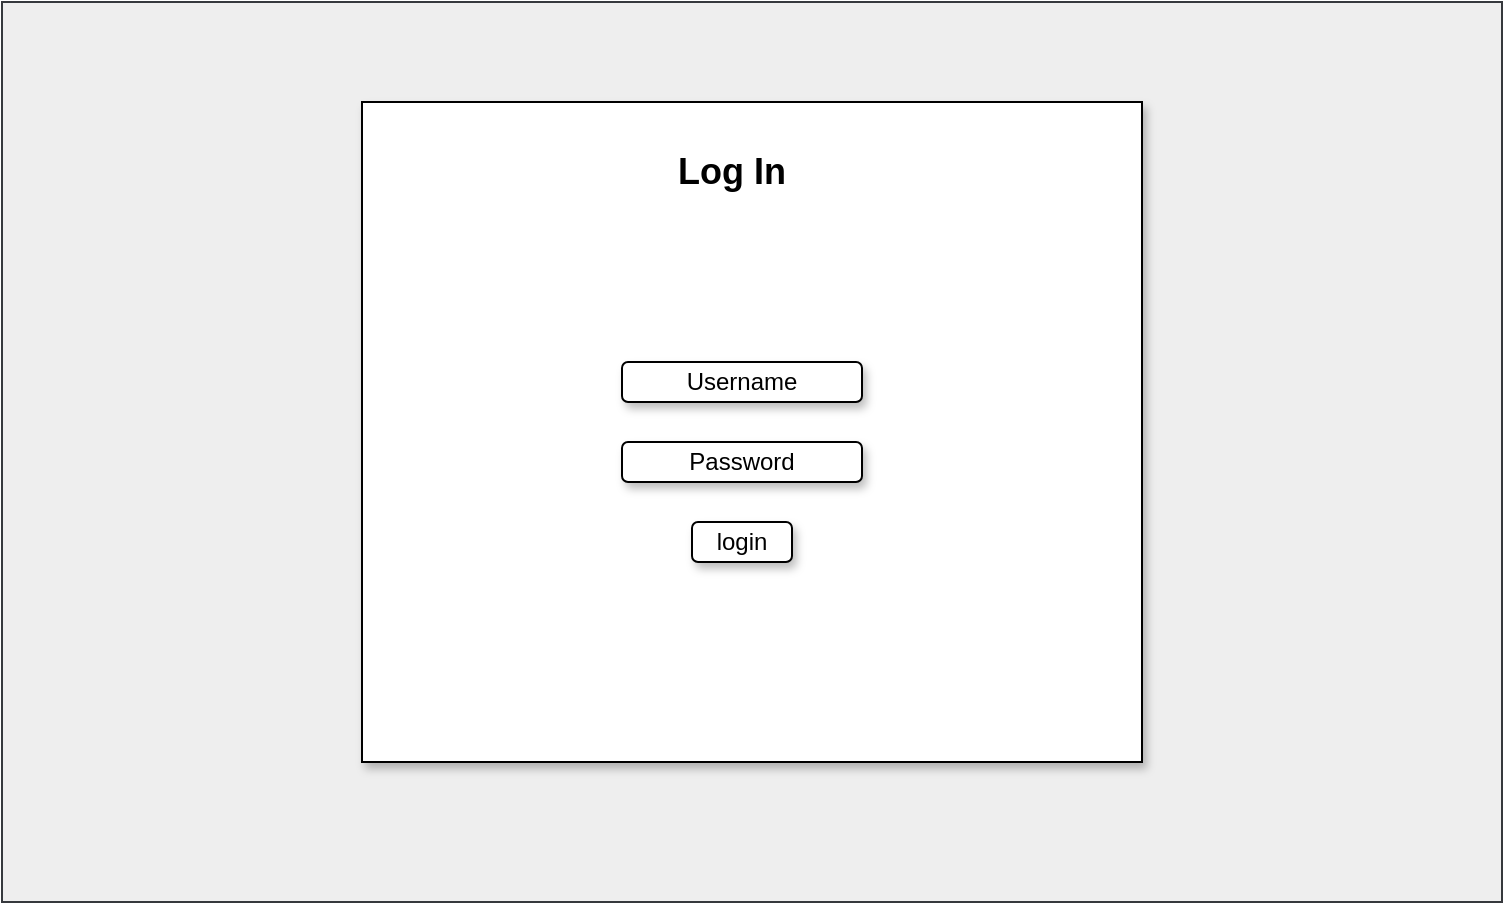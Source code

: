 <mxfile version="21.1.2" type="github" pages="4">
  <diagram name="login" id="Z6IrGdXx_l9ofzOVfJud">
    <mxGraphModel dx="1114" dy="584" grid="1" gridSize="10" guides="1" tooltips="1" connect="1" arrows="1" fold="1" page="1" pageScale="1" pageWidth="850" pageHeight="1100" math="0" shadow="0">
      <root>
        <mxCell id="0" />
        <mxCell id="1" parent="0" />
        <mxCell id="frvhdSqtfrtCgQY8Pfvw-1" value="" style="rounded=0;whiteSpace=wrap;html=1;fillColor=#eeeeee;strokeColor=#36393d;" parent="1" vertex="1">
          <mxGeometry x="50" y="300" width="750" height="450" as="geometry" />
        </mxCell>
        <mxCell id="frvhdSqtfrtCgQY8Pfvw-2" value="" style="rounded=0;whiteSpace=wrap;html=1;shadow=1;" parent="1" vertex="1">
          <mxGeometry x="230" y="350" width="390" height="330" as="geometry" />
        </mxCell>
        <mxCell id="frvhdSqtfrtCgQY8Pfvw-3" value="Username" style="rounded=1;whiteSpace=wrap;html=1;gradientColor=none;fillColor=default;shadow=1;" parent="1" vertex="1">
          <mxGeometry x="360" y="480" width="120" height="20" as="geometry" />
        </mxCell>
        <mxCell id="frvhdSqtfrtCgQY8Pfvw-4" value="Password" style="rounded=1;whiteSpace=wrap;html=1;shadow=1;" parent="1" vertex="1">
          <mxGeometry x="360" y="520" width="120" height="20" as="geometry" />
        </mxCell>
        <mxCell id="frvhdSqtfrtCgQY8Pfvw-5" value="login" style="rounded=1;whiteSpace=wrap;html=1;shadow=1;" parent="1" vertex="1">
          <mxGeometry x="395" y="560" width="50" height="20" as="geometry" />
        </mxCell>
        <mxCell id="frvhdSqtfrtCgQY8Pfvw-6" value="&lt;b&gt;&lt;font style=&quot;font-size: 18px;&quot;&gt;Log In&lt;/font&gt;&lt;/b&gt;" style="text;html=1;strokeColor=none;fillColor=none;align=center;verticalAlign=middle;whiteSpace=wrap;rounded=0;shadow=1;" parent="1" vertex="1">
          <mxGeometry x="385" y="370" width="60" height="30" as="geometry" />
        </mxCell>
      </root>
    </mxGraphModel>
  </diagram>
  <diagram id="X-EWHkxFp5nov5bRU607" name="supplier dashboard">
    <mxGraphModel dx="1114" dy="584" grid="1" gridSize="10" guides="1" tooltips="1" connect="1" arrows="1" fold="1" page="1" pageScale="1" pageWidth="850" pageHeight="1100" math="0" shadow="0">
      <root>
        <mxCell id="0" />
        <mxCell id="1" parent="0" />
        <mxCell id="DlUw1S3vKNgNwjAgIzI4-1" value="" style="rounded=0;whiteSpace=wrap;html=1;fillColor=#FFFFFF;" parent="1" vertex="1">
          <mxGeometry x="80" y="120" width="680" height="440" as="geometry" />
        </mxCell>
        <mxCell id="DlUw1S3vKNgNwjAgIzI4-2" value="" style="rounded=0;whiteSpace=wrap;html=1;fillColor=#000033;strokeColor=#001DBC;fontColor=#ffffff;" parent="1" vertex="1">
          <mxGeometry x="80" y="120" width="150" height="440" as="geometry" />
        </mxCell>
        <mxCell id="DlUw1S3vKNgNwjAgIzI4-4" value="" style="rounded=1;whiteSpace=wrap;html=1;shadow=0;" parent="1" vertex="1">
          <mxGeometry x="102.5" y="280" width="105" height="20" as="geometry" />
        </mxCell>
        <mxCell id="DlUw1S3vKNgNwjAgIzI4-5" value="" style="rounded=1;whiteSpace=wrap;html=1;" parent="1" vertex="1">
          <mxGeometry x="102.5" y="320" width="105" height="20" as="geometry" />
        </mxCell>
        <mxCell id="DlUw1S3vKNgNwjAgIzI4-6" value="" style="rounded=1;whiteSpace=wrap;html=1;" parent="1" vertex="1">
          <mxGeometry x="102.5" y="360" width="105" height="20" as="geometry" />
        </mxCell>
        <mxCell id="DlUw1S3vKNgNwjAgIzI4-7" value="" style="ellipse;whiteSpace=wrap;html=1;aspect=fixed;" parent="1" vertex="1">
          <mxGeometry x="110" y="150" width="80" height="80" as="geometry" />
        </mxCell>
        <mxCell id="DlUw1S3vKNgNwjAgIzI4-8" value="&lt;b&gt;&lt;font style=&quot;font-size: 20px;&quot;&gt;Supplier Dashboard&lt;/font&gt;&lt;/b&gt;" style="text;html=1;strokeColor=none;fillColor=none;align=center;verticalAlign=middle;whiteSpace=wrap;rounded=0;" parent="1" vertex="1">
          <mxGeometry x="250" y="140" width="210" height="30" as="geometry" />
        </mxCell>
        <mxCell id="DlUw1S3vKNgNwjAgIzI4-10" value="orders 10" style="whiteSpace=wrap;html=1;aspect=fixed;fillColor=#dae8fc;strokeColor=#6c8ebf;shadow=1;" parent="1" vertex="1">
          <mxGeometry x="260" y="200" width="110" height="110" as="geometry" />
        </mxCell>
        <mxCell id="DlUw1S3vKNgNwjAgIzI4-11" value="logistics 6" style="whiteSpace=wrap;html=1;aspect=fixed;fillColor=#dae8fc;strokeColor=#6c8ebf;shadow=1;" parent="1" vertex="1">
          <mxGeometry x="425" y="200" width="110" height="110" as="geometry" />
        </mxCell>
        <mxCell id="DlUw1S3vKNgNwjAgIzI4-13" value="delivered 5" style="whiteSpace=wrap;html=1;aspect=fixed;fillColor=#dae8fc;strokeColor=#6c8ebf;shadow=1;" parent="1" vertex="1">
          <mxGeometry x="600" y="200" width="110" height="110" as="geometry" />
        </mxCell>
        <mxCell id="DlUw1S3vKNgNwjAgIzI4-14" value="Table" style="shape=table;startSize=30;container=1;collapsible=0;childLayout=tableLayout;strokeColor=#666666;fontSize=16;swimlaneFillColor=none;labelBackgroundColor=none;fillColor=#f5f5f5;fontColor=#333333;" parent="1" vertex="1">
          <mxGeometry x="260" y="340" width="460" height="210" as="geometry" />
        </mxCell>
        <mxCell id="DlUw1S3vKNgNwjAgIzI4-15" value="" style="shape=tableRow;horizontal=0;startSize=0;swimlaneHead=0;swimlaneBody=0;strokeColor=inherit;top=0;left=0;bottom=0;right=0;collapsible=0;dropTarget=0;fillColor=none;points=[[0,0.5],[1,0.5]];portConstraint=eastwest;fontSize=16;" parent="DlUw1S3vKNgNwjAgIzI4-14" vertex="1">
          <mxGeometry y="30" width="460" height="60" as="geometry" />
        </mxCell>
        <mxCell id="DlUw1S3vKNgNwjAgIzI4-16" value="" style="shape=partialRectangle;html=1;whiteSpace=wrap;connectable=0;strokeColor=inherit;overflow=hidden;fillColor=none;top=0;left=0;bottom=0;right=0;pointerEvents=1;fontSize=16;" parent="DlUw1S3vKNgNwjAgIzI4-15" vertex="1">
          <mxGeometry width="153" height="60" as="geometry">
            <mxRectangle width="153" height="60" as="alternateBounds" />
          </mxGeometry>
        </mxCell>
        <mxCell id="DlUw1S3vKNgNwjAgIzI4-17" value="" style="shape=partialRectangle;html=1;whiteSpace=wrap;connectable=0;strokeColor=inherit;overflow=hidden;fillColor=none;top=0;left=0;bottom=0;right=0;pointerEvents=1;fontSize=16;" parent="DlUw1S3vKNgNwjAgIzI4-15" vertex="1">
          <mxGeometry x="153" width="154" height="60" as="geometry">
            <mxRectangle width="154" height="60" as="alternateBounds" />
          </mxGeometry>
        </mxCell>
        <mxCell id="DlUw1S3vKNgNwjAgIzI4-18" value="" style="shape=partialRectangle;html=1;whiteSpace=wrap;connectable=0;strokeColor=inherit;overflow=hidden;fillColor=none;top=0;left=0;bottom=0;right=0;pointerEvents=1;fontSize=16;" parent="DlUw1S3vKNgNwjAgIzI4-15" vertex="1">
          <mxGeometry x="307" width="153" height="60" as="geometry">
            <mxRectangle width="153" height="60" as="alternateBounds" />
          </mxGeometry>
        </mxCell>
        <mxCell id="DlUw1S3vKNgNwjAgIzI4-19" value="" style="shape=tableRow;horizontal=0;startSize=0;swimlaneHead=0;swimlaneBody=0;strokeColor=inherit;top=0;left=0;bottom=0;right=0;collapsible=0;dropTarget=0;fillColor=none;points=[[0,0.5],[1,0.5]];portConstraint=eastwest;fontSize=16;" parent="DlUw1S3vKNgNwjAgIzI4-14" vertex="1">
          <mxGeometry y="90" width="460" height="60" as="geometry" />
        </mxCell>
        <mxCell id="DlUw1S3vKNgNwjAgIzI4-20" value="" style="shape=partialRectangle;html=1;whiteSpace=wrap;connectable=0;strokeColor=inherit;overflow=hidden;fillColor=none;top=0;left=0;bottom=0;right=0;pointerEvents=1;fontSize=16;" parent="DlUw1S3vKNgNwjAgIzI4-19" vertex="1">
          <mxGeometry width="153" height="60" as="geometry">
            <mxRectangle width="153" height="60" as="alternateBounds" />
          </mxGeometry>
        </mxCell>
        <mxCell id="DlUw1S3vKNgNwjAgIzI4-21" value="" style="shape=partialRectangle;html=1;whiteSpace=wrap;connectable=0;strokeColor=inherit;overflow=hidden;fillColor=none;top=0;left=0;bottom=0;right=0;pointerEvents=1;fontSize=16;" parent="DlUw1S3vKNgNwjAgIzI4-19" vertex="1">
          <mxGeometry x="153" width="154" height="60" as="geometry">
            <mxRectangle width="154" height="60" as="alternateBounds" />
          </mxGeometry>
        </mxCell>
        <mxCell id="DlUw1S3vKNgNwjAgIzI4-22" value="" style="shape=partialRectangle;html=1;whiteSpace=wrap;connectable=0;strokeColor=inherit;overflow=hidden;fillColor=none;top=0;left=0;bottom=0;right=0;pointerEvents=1;fontSize=16;" parent="DlUw1S3vKNgNwjAgIzI4-19" vertex="1">
          <mxGeometry x="307" width="153" height="60" as="geometry">
            <mxRectangle width="153" height="60" as="alternateBounds" />
          </mxGeometry>
        </mxCell>
        <mxCell id="DlUw1S3vKNgNwjAgIzI4-23" value="" style="shape=tableRow;horizontal=0;startSize=0;swimlaneHead=0;swimlaneBody=0;strokeColor=inherit;top=0;left=0;bottom=0;right=0;collapsible=0;dropTarget=0;fillColor=none;points=[[0,0.5],[1,0.5]];portConstraint=eastwest;fontSize=16;" parent="DlUw1S3vKNgNwjAgIzI4-14" vertex="1">
          <mxGeometry y="150" width="460" height="60" as="geometry" />
        </mxCell>
        <mxCell id="DlUw1S3vKNgNwjAgIzI4-24" value="" style="shape=partialRectangle;html=1;whiteSpace=wrap;connectable=0;strokeColor=inherit;overflow=hidden;fillColor=none;top=0;left=0;bottom=0;right=0;pointerEvents=1;fontSize=16;" parent="DlUw1S3vKNgNwjAgIzI4-23" vertex="1">
          <mxGeometry width="153" height="60" as="geometry">
            <mxRectangle width="153" height="60" as="alternateBounds" />
          </mxGeometry>
        </mxCell>
        <mxCell id="DlUw1S3vKNgNwjAgIzI4-25" value="" style="shape=partialRectangle;html=1;whiteSpace=wrap;connectable=0;strokeColor=inherit;overflow=hidden;fillColor=none;top=0;left=0;bottom=0;right=0;pointerEvents=1;fontSize=16;" parent="DlUw1S3vKNgNwjAgIzI4-23" vertex="1">
          <mxGeometry x="153" width="154" height="60" as="geometry">
            <mxRectangle width="154" height="60" as="alternateBounds" />
          </mxGeometry>
        </mxCell>
        <mxCell id="DlUw1S3vKNgNwjAgIzI4-26" value="" style="shape=partialRectangle;html=1;whiteSpace=wrap;connectable=0;strokeColor=inherit;overflow=hidden;fillColor=none;top=0;left=0;bottom=0;right=0;pointerEvents=1;fontSize=16;" parent="DlUw1S3vKNgNwjAgIzI4-23" vertex="1">
          <mxGeometry x="307" width="153" height="60" as="geometry">
            <mxRectangle width="153" height="60" as="alternateBounds" />
          </mxGeometry>
        </mxCell>
      </root>
    </mxGraphModel>
  </diagram>
  <diagram id="6yVB3mHrXTSE0bxmTiZk" name="Invoice screen">
    <mxGraphModel dx="1114" dy="584" grid="1" gridSize="10" guides="1" tooltips="1" connect="1" arrows="1" fold="1" page="1" pageScale="1" pageWidth="850" pageHeight="1100" math="0" shadow="0">
      <root>
        <mxCell id="0" />
        <mxCell id="1" parent="0" />
        <mxCell id="czgAPKZb36akICs8eL6V-1" value="" style="rounded=0;whiteSpace=wrap;html=1;fillColor=#FFFFFF;" vertex="1" parent="1">
          <mxGeometry x="80" y="120" width="680" height="440" as="geometry" />
        </mxCell>
        <mxCell id="czgAPKZb36akICs8eL6V-2" value="" style="rounded=0;whiteSpace=wrap;html=1;fillColor=#000033;strokeColor=#001DBC;fontColor=#ffffff;" vertex="1" parent="1">
          <mxGeometry x="80" y="120" width="150" height="440" as="geometry" />
        </mxCell>
        <mxCell id="czgAPKZb36akICs8eL6V-3" value="" style="rounded=1;whiteSpace=wrap;html=1;shadow=0;" vertex="1" parent="1">
          <mxGeometry x="102.5" y="280" width="105" height="20" as="geometry" />
        </mxCell>
        <mxCell id="czgAPKZb36akICs8eL6V-4" value="" style="rounded=1;whiteSpace=wrap;html=1;" vertex="1" parent="1">
          <mxGeometry x="102.5" y="320" width="105" height="20" as="geometry" />
        </mxCell>
        <mxCell id="czgAPKZb36akICs8eL6V-5" value="" style="rounded=1;whiteSpace=wrap;html=1;" vertex="1" parent="1">
          <mxGeometry x="102.5" y="360" width="105" height="20" as="geometry" />
        </mxCell>
        <mxCell id="czgAPKZb36akICs8eL6V-6" value="" style="ellipse;whiteSpace=wrap;html=1;aspect=fixed;" vertex="1" parent="1">
          <mxGeometry x="110" y="150" width="80" height="80" as="geometry" />
        </mxCell>
        <mxCell id="czgAPKZb36akICs8eL6V-7" value="&lt;b&gt;&lt;font style=&quot;font-size: 20px;&quot;&gt;Supplier Invoices&lt;/font&gt;&lt;/b&gt;" style="text;html=1;strokeColor=none;fillColor=none;align=center;verticalAlign=middle;whiteSpace=wrap;rounded=0;" vertex="1" parent="1">
          <mxGeometry x="230" y="140" width="210" height="30" as="geometry" />
        </mxCell>
        <mxCell id="czgAPKZb36akICs8eL6V-11" value="Invoice Table" style="shape=table;startSize=30;container=1;collapsible=0;childLayout=tableLayout;strokeColor=#000000;fontSize=16;swimlaneFillColor=none;labelBackgroundColor=none;fillColor=#f5f5f5;fontColor=#333333;" vertex="1" parent="1">
          <mxGeometry x="250" y="180" width="480" height="310" as="geometry" />
        </mxCell>
        <mxCell id="czgAPKZb36akICs8eL6V-12" value="" style="shape=tableRow;horizontal=0;startSize=0;swimlaneHead=0;swimlaneBody=0;strokeColor=inherit;top=0;left=0;bottom=0;right=0;collapsible=0;dropTarget=0;fillColor=none;points=[[0,0.5],[1,0.5]];portConstraint=eastwest;fontSize=16;" vertex="1" parent="czgAPKZb36akICs8eL6V-11">
          <mxGeometry y="30" width="480" height="80" as="geometry" />
        </mxCell>
        <mxCell id="czgAPKZb36akICs8eL6V-13" value="invoice ID" style="shape=partialRectangle;html=1;whiteSpace=wrap;connectable=0;strokeColor=#666666;overflow=hidden;fillColor=#f5f5f5;top=0;left=0;bottom=0;right=0;pointerEvents=1;fontSize=16;fontColor=#333333;" vertex="1" parent="czgAPKZb36akICs8eL6V-12">
          <mxGeometry width="70" height="80" as="geometry">
            <mxRectangle width="70" height="80" as="alternateBounds" />
          </mxGeometry>
        </mxCell>
        <mxCell id="czgAPKZb36akICs8eL6V-14" value="Company" style="shape=partialRectangle;html=1;whiteSpace=wrap;connectable=0;strokeColor=#666666;overflow=hidden;fillColor=#f5f5f5;top=0;left=0;bottom=0;right=0;pointerEvents=1;fontSize=16;fontColor=#333333;" vertex="1" parent="czgAPKZb36akICs8eL6V-12">
          <mxGeometry x="70" width="100" height="80" as="geometry">
            <mxRectangle width="100" height="80" as="alternateBounds" />
          </mxGeometry>
        </mxCell>
        <mxCell id="czgAPKZb36akICs8eL6V-15" value="PO date" style="shape=partialRectangle;html=1;whiteSpace=wrap;connectable=0;strokeColor=#666666;overflow=hidden;fillColor=#f5f5f5;top=0;left=0;bottom=0;right=0;pointerEvents=1;fontSize=16;fontColor=#333333;" vertex="1" parent="czgAPKZb36akICs8eL6V-12">
          <mxGeometry x="170" width="80" height="80" as="geometry">
            <mxRectangle width="80" height="80" as="alternateBounds" />
          </mxGeometry>
        </mxCell>
        <mxCell id="czgAPKZb36akICs8eL6V-24" value="amount" style="shape=partialRectangle;html=1;whiteSpace=wrap;connectable=0;strokeColor=#666666;overflow=hidden;fillColor=#f5f5f5;top=0;left=0;bottom=0;right=0;pointerEvents=1;fontSize=16;fontColor=#333333;" vertex="1" parent="czgAPKZb36akICs8eL6V-12">
          <mxGeometry x="250" width="130" height="80" as="geometry">
            <mxRectangle width="130" height="80" as="alternateBounds" />
          </mxGeometry>
        </mxCell>
        <mxCell id="czgAPKZb36akICs8eL6V-27" value="download" style="shape=partialRectangle;html=1;whiteSpace=wrap;connectable=0;strokeColor=#666666;overflow=hidden;fillColor=#f5f5f5;top=0;left=0;bottom=0;right=0;pointerEvents=1;fontSize=16;fontColor=#333333;" vertex="1" parent="czgAPKZb36akICs8eL6V-12">
          <mxGeometry x="380" width="100" height="80" as="geometry">
            <mxRectangle width="100" height="80" as="alternateBounds" />
          </mxGeometry>
        </mxCell>
        <mxCell id="czgAPKZb36akICs8eL6V-16" value="" style="shape=tableRow;horizontal=0;startSize=0;swimlaneHead=0;swimlaneBody=0;strokeColor=inherit;top=0;left=0;bottom=0;right=0;collapsible=0;dropTarget=0;fillColor=none;points=[[0,0.5],[1,0.5]];portConstraint=eastwest;fontSize=16;" vertex="1" parent="czgAPKZb36akICs8eL6V-11">
          <mxGeometry y="110" width="480" height="50" as="geometry" />
        </mxCell>
        <mxCell id="czgAPKZb36akICs8eL6V-17" value="9876" style="shape=partialRectangle;html=1;whiteSpace=wrap;connectable=0;strokeColor=inherit;overflow=hidden;fillColor=none;top=0;left=0;bottom=0;right=0;pointerEvents=1;fontSize=16;" vertex="1" parent="czgAPKZb36akICs8eL6V-16">
          <mxGeometry width="70" height="50" as="geometry">
            <mxRectangle width="70" height="50" as="alternateBounds" />
          </mxGeometry>
        </mxCell>
        <mxCell id="czgAPKZb36akICs8eL6V-18" value="xyz" style="shape=partialRectangle;html=1;whiteSpace=wrap;connectable=0;strokeColor=inherit;overflow=hidden;fillColor=none;top=0;left=0;bottom=0;right=0;pointerEvents=1;fontSize=16;" vertex="1" parent="czgAPKZb36akICs8eL6V-16">
          <mxGeometry x="70" width="100" height="50" as="geometry">
            <mxRectangle width="100" height="50" as="alternateBounds" />
          </mxGeometry>
        </mxCell>
        <mxCell id="czgAPKZb36akICs8eL6V-19" value="01/04/2023" style="shape=partialRectangle;html=1;whiteSpace=wrap;connectable=0;strokeColor=inherit;overflow=hidden;fillColor=none;top=0;left=0;bottom=0;right=0;pointerEvents=1;fontSize=16;" vertex="1" parent="czgAPKZb36akICs8eL6V-16">
          <mxGeometry x="170" width="80" height="50" as="geometry">
            <mxRectangle width="80" height="50" as="alternateBounds" />
          </mxGeometry>
        </mxCell>
        <mxCell id="czgAPKZb36akICs8eL6V-25" value="342324324" style="shape=partialRectangle;html=1;whiteSpace=wrap;connectable=0;strokeColor=inherit;overflow=hidden;fillColor=none;top=0;left=0;bottom=0;right=0;pointerEvents=1;fontSize=16;" vertex="1" parent="czgAPKZb36akICs8eL6V-16">
          <mxGeometry x="250" width="130" height="50" as="geometry">
            <mxRectangle width="130" height="50" as="alternateBounds" />
          </mxGeometry>
        </mxCell>
        <mxCell id="czgAPKZb36akICs8eL6V-28" value="" style="shape=partialRectangle;html=1;whiteSpace=wrap;connectable=0;strokeColor=inherit;overflow=hidden;fillColor=none;top=0;left=0;bottom=0;right=0;pointerEvents=1;fontSize=16;" vertex="1" parent="czgAPKZb36akICs8eL6V-16">
          <mxGeometry x="380" width="100" height="50" as="geometry">
            <mxRectangle width="100" height="50" as="alternateBounds" />
          </mxGeometry>
        </mxCell>
        <mxCell id="czgAPKZb36akICs8eL6V-20" value="" style="shape=tableRow;horizontal=0;startSize=0;swimlaneHead=0;swimlaneBody=0;strokeColor=inherit;top=0;left=0;bottom=0;right=0;collapsible=0;dropTarget=0;fillColor=none;points=[[0,0.5],[1,0.5]];portConstraint=eastwest;fontSize=16;" vertex="1" parent="czgAPKZb36akICs8eL6V-11">
          <mxGeometry y="160" width="480" height="50" as="geometry" />
        </mxCell>
        <mxCell id="czgAPKZb36akICs8eL6V-21" value="" style="shape=partialRectangle;html=1;whiteSpace=wrap;connectable=0;strokeColor=inherit;overflow=hidden;fillColor=none;top=0;left=0;bottom=0;right=0;pointerEvents=1;fontSize=16;" vertex="1" parent="czgAPKZb36akICs8eL6V-20">
          <mxGeometry width="70" height="50" as="geometry">
            <mxRectangle width="70" height="50" as="alternateBounds" />
          </mxGeometry>
        </mxCell>
        <mxCell id="czgAPKZb36akICs8eL6V-22" value="" style="shape=partialRectangle;html=1;whiteSpace=wrap;connectable=0;strokeColor=inherit;overflow=hidden;fillColor=none;top=0;left=0;bottom=0;right=0;pointerEvents=1;fontSize=16;" vertex="1" parent="czgAPKZb36akICs8eL6V-20">
          <mxGeometry x="70" width="100" height="50" as="geometry">
            <mxRectangle width="100" height="50" as="alternateBounds" />
          </mxGeometry>
        </mxCell>
        <mxCell id="czgAPKZb36akICs8eL6V-23" value="" style="shape=partialRectangle;html=1;whiteSpace=wrap;connectable=0;strokeColor=inherit;overflow=hidden;fillColor=none;top=0;left=0;bottom=0;right=0;pointerEvents=1;fontSize=16;" vertex="1" parent="czgAPKZb36akICs8eL6V-20">
          <mxGeometry x="170" width="80" height="50" as="geometry">
            <mxRectangle width="80" height="50" as="alternateBounds" />
          </mxGeometry>
        </mxCell>
        <mxCell id="czgAPKZb36akICs8eL6V-26" style="shape=partialRectangle;html=1;whiteSpace=wrap;connectable=0;strokeColor=inherit;overflow=hidden;fillColor=none;top=0;left=0;bottom=0;right=0;pointerEvents=1;fontSize=16;" vertex="1" parent="czgAPKZb36akICs8eL6V-20">
          <mxGeometry x="250" width="130" height="50" as="geometry">
            <mxRectangle width="130" height="50" as="alternateBounds" />
          </mxGeometry>
        </mxCell>
        <mxCell id="czgAPKZb36akICs8eL6V-29" style="shape=partialRectangle;html=1;whiteSpace=wrap;connectable=0;strokeColor=inherit;overflow=hidden;fillColor=none;top=0;left=0;bottom=0;right=0;pointerEvents=1;fontSize=16;" vertex="1" parent="czgAPKZb36akICs8eL6V-20">
          <mxGeometry x="380" width="100" height="50" as="geometry">
            <mxRectangle width="100" height="50" as="alternateBounds" />
          </mxGeometry>
        </mxCell>
        <mxCell id="czgAPKZb36akICs8eL6V-30" style="shape=tableRow;horizontal=0;startSize=0;swimlaneHead=0;swimlaneBody=0;strokeColor=inherit;top=0;left=0;bottom=0;right=0;collapsible=0;dropTarget=0;fillColor=none;points=[[0,0.5],[1,0.5]];portConstraint=eastwest;fontSize=16;" vertex="1" parent="czgAPKZb36akICs8eL6V-11">
          <mxGeometry y="210" width="480" height="50" as="geometry" />
        </mxCell>
        <mxCell id="czgAPKZb36akICs8eL6V-31" style="shape=partialRectangle;html=1;whiteSpace=wrap;connectable=0;strokeColor=inherit;overflow=hidden;fillColor=none;top=0;left=0;bottom=0;right=0;pointerEvents=1;fontSize=16;" vertex="1" parent="czgAPKZb36akICs8eL6V-30">
          <mxGeometry width="70" height="50" as="geometry">
            <mxRectangle width="70" height="50" as="alternateBounds" />
          </mxGeometry>
        </mxCell>
        <mxCell id="czgAPKZb36akICs8eL6V-32" style="shape=partialRectangle;html=1;whiteSpace=wrap;connectable=0;strokeColor=inherit;overflow=hidden;fillColor=none;top=0;left=0;bottom=0;right=0;pointerEvents=1;fontSize=16;" vertex="1" parent="czgAPKZb36akICs8eL6V-30">
          <mxGeometry x="70" width="100" height="50" as="geometry">
            <mxRectangle width="100" height="50" as="alternateBounds" />
          </mxGeometry>
        </mxCell>
        <mxCell id="czgAPKZb36akICs8eL6V-33" style="shape=partialRectangle;html=1;whiteSpace=wrap;connectable=0;strokeColor=inherit;overflow=hidden;fillColor=none;top=0;left=0;bottom=0;right=0;pointerEvents=1;fontSize=16;" vertex="1" parent="czgAPKZb36akICs8eL6V-30">
          <mxGeometry x="170" width="80" height="50" as="geometry">
            <mxRectangle width="80" height="50" as="alternateBounds" />
          </mxGeometry>
        </mxCell>
        <mxCell id="czgAPKZb36akICs8eL6V-34" style="shape=partialRectangle;html=1;whiteSpace=wrap;connectable=0;strokeColor=inherit;overflow=hidden;fillColor=none;top=0;left=0;bottom=0;right=0;pointerEvents=1;fontSize=16;" vertex="1" parent="czgAPKZb36akICs8eL6V-30">
          <mxGeometry x="250" width="130" height="50" as="geometry">
            <mxRectangle width="130" height="50" as="alternateBounds" />
          </mxGeometry>
        </mxCell>
        <mxCell id="czgAPKZb36akICs8eL6V-35" style="shape=partialRectangle;html=1;whiteSpace=wrap;connectable=0;strokeColor=inherit;overflow=hidden;fillColor=none;top=0;left=0;bottom=0;right=0;pointerEvents=1;fontSize=16;" vertex="1" parent="czgAPKZb36akICs8eL6V-30">
          <mxGeometry x="380" width="100" height="50" as="geometry">
            <mxRectangle width="100" height="50" as="alternateBounds" />
          </mxGeometry>
        </mxCell>
        <mxCell id="czgAPKZb36akICs8eL6V-36" style="shape=tableRow;horizontal=0;startSize=0;swimlaneHead=0;swimlaneBody=0;strokeColor=inherit;top=0;left=0;bottom=0;right=0;collapsible=0;dropTarget=0;fillColor=none;points=[[0,0.5],[1,0.5]];portConstraint=eastwest;fontSize=16;" vertex="1" parent="czgAPKZb36akICs8eL6V-11">
          <mxGeometry y="260" width="480" height="50" as="geometry" />
        </mxCell>
        <mxCell id="czgAPKZb36akICs8eL6V-37" style="shape=partialRectangle;html=1;whiteSpace=wrap;connectable=0;strokeColor=inherit;overflow=hidden;fillColor=none;top=0;left=0;bottom=0;right=0;pointerEvents=1;fontSize=16;" vertex="1" parent="czgAPKZb36akICs8eL6V-36">
          <mxGeometry width="70" height="50" as="geometry">
            <mxRectangle width="70" height="50" as="alternateBounds" />
          </mxGeometry>
        </mxCell>
        <mxCell id="czgAPKZb36akICs8eL6V-38" style="shape=partialRectangle;html=1;whiteSpace=wrap;connectable=0;strokeColor=inherit;overflow=hidden;fillColor=none;top=0;left=0;bottom=0;right=0;pointerEvents=1;fontSize=16;" vertex="1" parent="czgAPKZb36akICs8eL6V-36">
          <mxGeometry x="70" width="100" height="50" as="geometry">
            <mxRectangle width="100" height="50" as="alternateBounds" />
          </mxGeometry>
        </mxCell>
        <mxCell id="czgAPKZb36akICs8eL6V-39" style="shape=partialRectangle;html=1;whiteSpace=wrap;connectable=0;strokeColor=inherit;overflow=hidden;fillColor=none;top=0;left=0;bottom=0;right=0;pointerEvents=1;fontSize=16;" vertex="1" parent="czgAPKZb36akICs8eL6V-36">
          <mxGeometry x="170" width="80" height="50" as="geometry">
            <mxRectangle width="80" height="50" as="alternateBounds" />
          </mxGeometry>
        </mxCell>
        <mxCell id="czgAPKZb36akICs8eL6V-40" style="shape=partialRectangle;html=1;whiteSpace=wrap;connectable=0;strokeColor=inherit;overflow=hidden;fillColor=none;top=0;left=0;bottom=0;right=0;pointerEvents=1;fontSize=16;" vertex="1" parent="czgAPKZb36akICs8eL6V-36">
          <mxGeometry x="250" width="130" height="50" as="geometry">
            <mxRectangle width="130" height="50" as="alternateBounds" />
          </mxGeometry>
        </mxCell>
        <mxCell id="czgAPKZb36akICs8eL6V-41" style="shape=partialRectangle;html=1;whiteSpace=wrap;connectable=0;strokeColor=inherit;overflow=hidden;fillColor=none;top=0;left=0;bottom=0;right=0;pointerEvents=1;fontSize=16;" vertex="1" parent="czgAPKZb36akICs8eL6V-36">
          <mxGeometry x="380" width="100" height="50" as="geometry">
            <mxRectangle width="100" height="50" as="alternateBounds" />
          </mxGeometry>
        </mxCell>
        <mxCell id="czgAPKZb36akICs8eL6V-42" value="page 1 of 10" style="rounded=0;whiteSpace=wrap;html=1;align=right;" vertex="1" parent="1">
          <mxGeometry x="250" y="490" width="480" height="40" as="geometry" />
        </mxCell>
        <mxCell id="kceBnK4v8vAXUGxWx7Bi-1" value="" style="rounded=1;whiteSpace=wrap;html=1;fillColor=#d5e8d4;strokeColor=#82b366;" vertex="1" parent="1">
          <mxGeometry x="645" y="307.5" width="30" height="25" as="geometry" />
        </mxCell>
        <mxCell id="kceBnK4v8vAXUGxWx7Bi-3" value="" style="shape=image;html=1;verticalAlign=top;verticalLabelPosition=bottom;labelBackgroundColor=#ffffff;imageAspect=0;aspect=fixed;image=https://cdn4.iconfinder.com/data/icons/ionicons/512/icon-ios7-eye-128.png" vertex="1" parent="1">
          <mxGeometry x="645" y="305" width="30" height="30" as="geometry" />
        </mxCell>
        <mxCell id="kceBnK4v8vAXUGxWx7Bi-8" value="" style="rounded=1;whiteSpace=wrap;html=1;fillColor=#dae8fc;strokeColor=#6c8ebf;" vertex="1" parent="1">
          <mxGeometry x="685" y="307.5" width="30" height="25" as="geometry" />
        </mxCell>
        <mxCell id="kceBnK4v8vAXUGxWx7Bi-9" value="" style="html=1;verticalLabelPosition=bottom;align=center;labelBackgroundColor=#ffffff;verticalAlign=top;strokeWidth=2;strokeColor=#0080F0;shadow=0;dashed=0;shape=mxgraph.ios7.icons.down;" vertex="1" parent="1">
          <mxGeometry x="690" y="310" width="20" height="20" as="geometry" />
        </mxCell>
      </root>
    </mxGraphModel>
  </diagram>
  <diagram id="XP_Lu5TshEuXDWbThGzC" name="RM Report screen">
    <mxGraphModel dx="1114" dy="584" grid="1" gridSize="10" guides="1" tooltips="1" connect="1" arrows="1" fold="1" page="1" pageScale="1" pageWidth="850" pageHeight="1100" math="0" shadow="0">
      <root>
        <mxCell id="0" />
        <mxCell id="1" parent="0" />
        <mxCell id="rGBwch4xPEpvfpmk5SuX-1" value="" style="rounded=0;whiteSpace=wrap;html=1;fillColor=#FFFFFF;" vertex="1" parent="1">
          <mxGeometry x="80" y="120" width="680" height="440" as="geometry" />
        </mxCell>
        <mxCell id="rGBwch4xPEpvfpmk5SuX-2" value="" style="rounded=0;whiteSpace=wrap;html=1;fillColor=#000033;strokeColor=#001DBC;fontColor=#ffffff;" vertex="1" parent="1">
          <mxGeometry x="80" y="120" width="150" height="440" as="geometry" />
        </mxCell>
        <mxCell id="rGBwch4xPEpvfpmk5SuX-3" value="" style="rounded=1;whiteSpace=wrap;html=1;shadow=0;" vertex="1" parent="1">
          <mxGeometry x="102.5" y="280" width="105" height="20" as="geometry" />
        </mxCell>
        <mxCell id="rGBwch4xPEpvfpmk5SuX-4" value="" style="rounded=1;whiteSpace=wrap;html=1;" vertex="1" parent="1">
          <mxGeometry x="102.5" y="320" width="105" height="20" as="geometry" />
        </mxCell>
        <mxCell id="rGBwch4xPEpvfpmk5SuX-5" value="" style="rounded=1;whiteSpace=wrap;html=1;" vertex="1" parent="1">
          <mxGeometry x="102.5" y="360" width="105" height="20" as="geometry" />
        </mxCell>
        <mxCell id="rGBwch4xPEpvfpmk5SuX-6" value="" style="ellipse;whiteSpace=wrap;html=1;aspect=fixed;" vertex="1" parent="1">
          <mxGeometry x="110" y="150" width="80" height="80" as="geometry" />
        </mxCell>
        <mxCell id="rGBwch4xPEpvfpmk5SuX-7" value="&lt;b&gt;&lt;font style=&quot;font-size: 20px;&quot;&gt;RM Report&lt;/font&gt;&lt;/b&gt;" style="text;html=1;strokeColor=none;fillColor=none;align=center;verticalAlign=middle;whiteSpace=wrap;rounded=0;" vertex="1" parent="1">
          <mxGeometry x="230" y="140" width="210" height="30" as="geometry" />
        </mxCell>
        <mxCell id="rGBwch4xPEpvfpmk5SuX-8" value="RM R" style="shape=table;startSize=0;container=1;collapsible=0;childLayout=tableLayout;strokeColor=#000000;fontSize=16;swimlaneFillColor=none;labelBackgroundColor=none;fillColor=#f5f5f5;fontColor=#333333;" vertex="1" parent="1">
          <mxGeometry x="250" y="200" width="480" height="310" as="geometry" />
        </mxCell>
        <mxCell id="rGBwch4xPEpvfpmk5SuX-9" value="" style="shape=tableRow;horizontal=0;startSize=0;swimlaneHead=0;swimlaneBody=0;strokeColor=inherit;top=0;left=0;bottom=0;right=0;collapsible=0;dropTarget=0;fillColor=none;points=[[0,0.5],[1,0.5]];portConstraint=eastwest;fontSize=16;" vertex="1" parent="rGBwch4xPEpvfpmk5SuX-8">
          <mxGeometry width="480" height="89" as="geometry" />
        </mxCell>
        <mxCell id="rGBwch4xPEpvfpmk5SuX-10" value="invoice ID" style="shape=partialRectangle;html=1;whiteSpace=wrap;connectable=0;strokeColor=#666666;overflow=hidden;fillColor=#f5f5f5;top=0;left=0;bottom=0;right=0;pointerEvents=1;fontSize=16;fontColor=#333333;" vertex="1" parent="rGBwch4xPEpvfpmk5SuX-9">
          <mxGeometry width="70" height="89" as="geometry">
            <mxRectangle width="70" height="89" as="alternateBounds" />
          </mxGeometry>
        </mxCell>
        <mxCell id="rGBwch4xPEpvfpmk5SuX-11" value="Company" style="shape=partialRectangle;html=1;whiteSpace=wrap;connectable=0;strokeColor=#666666;overflow=hidden;fillColor=#f5f5f5;top=0;left=0;bottom=0;right=0;pointerEvents=1;fontSize=16;fontColor=#333333;" vertex="1" parent="rGBwch4xPEpvfpmk5SuX-9">
          <mxGeometry x="70" width="100" height="89" as="geometry">
            <mxRectangle width="100" height="89" as="alternateBounds" />
          </mxGeometry>
        </mxCell>
        <mxCell id="rGBwch4xPEpvfpmk5SuX-12" value="PO date" style="shape=partialRectangle;html=1;whiteSpace=wrap;connectable=0;strokeColor=#666666;overflow=hidden;fillColor=#f5f5f5;top=0;left=0;bottom=0;right=0;pointerEvents=1;fontSize=16;fontColor=#333333;" vertex="1" parent="rGBwch4xPEpvfpmk5SuX-9">
          <mxGeometry x="170" width="80" height="89" as="geometry">
            <mxRectangle width="80" height="89" as="alternateBounds" />
          </mxGeometry>
        </mxCell>
        <mxCell id="rGBwch4xPEpvfpmk5SuX-13" value="amount" style="shape=partialRectangle;html=1;whiteSpace=wrap;connectable=0;strokeColor=#666666;overflow=hidden;fillColor=#f5f5f5;top=0;left=0;bottom=0;right=0;pointerEvents=1;fontSize=16;fontColor=#333333;" vertex="1" parent="rGBwch4xPEpvfpmk5SuX-9">
          <mxGeometry x="250" width="130" height="89" as="geometry">
            <mxRectangle width="130" height="89" as="alternateBounds" />
          </mxGeometry>
        </mxCell>
        <mxCell id="rGBwch4xPEpvfpmk5SuX-14" value="download" style="shape=partialRectangle;html=1;whiteSpace=wrap;connectable=0;strokeColor=#666666;overflow=hidden;fillColor=#f5f5f5;top=0;left=0;bottom=0;right=0;pointerEvents=1;fontSize=16;fontColor=#333333;" vertex="1" parent="rGBwch4xPEpvfpmk5SuX-9">
          <mxGeometry x="380" width="100" height="89" as="geometry">
            <mxRectangle width="100" height="89" as="alternateBounds" />
          </mxGeometry>
        </mxCell>
        <mxCell id="rGBwch4xPEpvfpmk5SuX-15" value="" style="shape=tableRow;horizontal=0;startSize=0;swimlaneHead=0;swimlaneBody=0;strokeColor=inherit;top=0;left=0;bottom=0;right=0;collapsible=0;dropTarget=0;fillColor=none;points=[[0,0.5],[1,0.5]];portConstraint=eastwest;fontSize=16;" vertex="1" parent="rGBwch4xPEpvfpmk5SuX-8">
          <mxGeometry y="89" width="480" height="55" as="geometry" />
        </mxCell>
        <mxCell id="rGBwch4xPEpvfpmk5SuX-16" value="9876" style="shape=partialRectangle;html=1;whiteSpace=wrap;connectable=0;strokeColor=inherit;overflow=hidden;fillColor=none;top=0;left=0;bottom=0;right=0;pointerEvents=1;fontSize=16;" vertex="1" parent="rGBwch4xPEpvfpmk5SuX-15">
          <mxGeometry width="70" height="55" as="geometry">
            <mxRectangle width="70" height="55" as="alternateBounds" />
          </mxGeometry>
        </mxCell>
        <mxCell id="rGBwch4xPEpvfpmk5SuX-17" value="xyz" style="shape=partialRectangle;html=1;whiteSpace=wrap;connectable=0;strokeColor=inherit;overflow=hidden;fillColor=none;top=0;left=0;bottom=0;right=0;pointerEvents=1;fontSize=16;" vertex="1" parent="rGBwch4xPEpvfpmk5SuX-15">
          <mxGeometry x="70" width="100" height="55" as="geometry">
            <mxRectangle width="100" height="55" as="alternateBounds" />
          </mxGeometry>
        </mxCell>
        <mxCell id="rGBwch4xPEpvfpmk5SuX-18" value="01/04/2023" style="shape=partialRectangle;html=1;whiteSpace=wrap;connectable=0;strokeColor=inherit;overflow=hidden;fillColor=none;top=0;left=0;bottom=0;right=0;pointerEvents=1;fontSize=16;" vertex="1" parent="rGBwch4xPEpvfpmk5SuX-15">
          <mxGeometry x="170" width="80" height="55" as="geometry">
            <mxRectangle width="80" height="55" as="alternateBounds" />
          </mxGeometry>
        </mxCell>
        <mxCell id="rGBwch4xPEpvfpmk5SuX-19" value="342324324" style="shape=partialRectangle;html=1;whiteSpace=wrap;connectable=0;strokeColor=inherit;overflow=hidden;fillColor=none;top=0;left=0;bottom=0;right=0;pointerEvents=1;fontSize=16;" vertex="1" parent="rGBwch4xPEpvfpmk5SuX-15">
          <mxGeometry x="250" width="130" height="55" as="geometry">
            <mxRectangle width="130" height="55" as="alternateBounds" />
          </mxGeometry>
        </mxCell>
        <mxCell id="rGBwch4xPEpvfpmk5SuX-20" value="&lt;font color=&quot;#0000ff&quot;&gt;pdf&lt;/font&gt;" style="shape=partialRectangle;html=1;whiteSpace=wrap;connectable=0;strokeColor=inherit;overflow=hidden;fillColor=none;top=0;left=0;bottom=0;right=0;pointerEvents=1;fontSize=16;" vertex="1" parent="rGBwch4xPEpvfpmk5SuX-15">
          <mxGeometry x="380" width="100" height="55" as="geometry">
            <mxRectangle width="100" height="55" as="alternateBounds" />
          </mxGeometry>
        </mxCell>
        <mxCell id="rGBwch4xPEpvfpmk5SuX-21" value="" style="shape=tableRow;horizontal=0;startSize=0;swimlaneHead=0;swimlaneBody=0;strokeColor=inherit;top=0;left=0;bottom=0;right=0;collapsible=0;dropTarget=0;fillColor=none;points=[[0,0.5],[1,0.5]];portConstraint=eastwest;fontSize=16;" vertex="1" parent="rGBwch4xPEpvfpmk5SuX-8">
          <mxGeometry y="144" width="480" height="55" as="geometry" />
        </mxCell>
        <mxCell id="rGBwch4xPEpvfpmk5SuX-22" value="" style="shape=partialRectangle;html=1;whiteSpace=wrap;connectable=0;strokeColor=inherit;overflow=hidden;fillColor=none;top=0;left=0;bottom=0;right=0;pointerEvents=1;fontSize=16;" vertex="1" parent="rGBwch4xPEpvfpmk5SuX-21">
          <mxGeometry width="70" height="55" as="geometry">
            <mxRectangle width="70" height="55" as="alternateBounds" />
          </mxGeometry>
        </mxCell>
        <mxCell id="rGBwch4xPEpvfpmk5SuX-23" value="" style="shape=partialRectangle;html=1;whiteSpace=wrap;connectable=0;strokeColor=inherit;overflow=hidden;fillColor=none;top=0;left=0;bottom=0;right=0;pointerEvents=1;fontSize=16;" vertex="1" parent="rGBwch4xPEpvfpmk5SuX-21">
          <mxGeometry x="70" width="100" height="55" as="geometry">
            <mxRectangle width="100" height="55" as="alternateBounds" />
          </mxGeometry>
        </mxCell>
        <mxCell id="rGBwch4xPEpvfpmk5SuX-24" value="" style="shape=partialRectangle;html=1;whiteSpace=wrap;connectable=0;strokeColor=inherit;overflow=hidden;fillColor=none;top=0;left=0;bottom=0;right=0;pointerEvents=1;fontSize=16;" vertex="1" parent="rGBwch4xPEpvfpmk5SuX-21">
          <mxGeometry x="170" width="80" height="55" as="geometry">
            <mxRectangle width="80" height="55" as="alternateBounds" />
          </mxGeometry>
        </mxCell>
        <mxCell id="rGBwch4xPEpvfpmk5SuX-25" style="shape=partialRectangle;html=1;whiteSpace=wrap;connectable=0;strokeColor=inherit;overflow=hidden;fillColor=none;top=0;left=0;bottom=0;right=0;pointerEvents=1;fontSize=16;" vertex="1" parent="rGBwch4xPEpvfpmk5SuX-21">
          <mxGeometry x="250" width="130" height="55" as="geometry">
            <mxRectangle width="130" height="55" as="alternateBounds" />
          </mxGeometry>
        </mxCell>
        <mxCell id="rGBwch4xPEpvfpmk5SuX-26" style="shape=partialRectangle;html=1;whiteSpace=wrap;connectable=0;strokeColor=inherit;overflow=hidden;fillColor=none;top=0;left=0;bottom=0;right=0;pointerEvents=1;fontSize=16;" vertex="1" parent="rGBwch4xPEpvfpmk5SuX-21">
          <mxGeometry x="380" width="100" height="55" as="geometry">
            <mxRectangle width="100" height="55" as="alternateBounds" />
          </mxGeometry>
        </mxCell>
        <mxCell id="rGBwch4xPEpvfpmk5SuX-27" style="shape=tableRow;horizontal=0;startSize=0;swimlaneHead=0;swimlaneBody=0;strokeColor=inherit;top=0;left=0;bottom=0;right=0;collapsible=0;dropTarget=0;fillColor=none;points=[[0,0.5],[1,0.5]];portConstraint=eastwest;fontSize=16;" vertex="1" parent="rGBwch4xPEpvfpmk5SuX-8">
          <mxGeometry y="199" width="480" height="56" as="geometry" />
        </mxCell>
        <mxCell id="rGBwch4xPEpvfpmk5SuX-28" style="shape=partialRectangle;html=1;whiteSpace=wrap;connectable=0;strokeColor=inherit;overflow=hidden;fillColor=none;top=0;left=0;bottom=0;right=0;pointerEvents=1;fontSize=16;" vertex="1" parent="rGBwch4xPEpvfpmk5SuX-27">
          <mxGeometry width="70" height="56" as="geometry">
            <mxRectangle width="70" height="56" as="alternateBounds" />
          </mxGeometry>
        </mxCell>
        <mxCell id="rGBwch4xPEpvfpmk5SuX-29" style="shape=partialRectangle;html=1;whiteSpace=wrap;connectable=0;strokeColor=inherit;overflow=hidden;fillColor=none;top=0;left=0;bottom=0;right=0;pointerEvents=1;fontSize=16;" vertex="1" parent="rGBwch4xPEpvfpmk5SuX-27">
          <mxGeometry x="70" width="100" height="56" as="geometry">
            <mxRectangle width="100" height="56" as="alternateBounds" />
          </mxGeometry>
        </mxCell>
        <mxCell id="rGBwch4xPEpvfpmk5SuX-30" style="shape=partialRectangle;html=1;whiteSpace=wrap;connectable=0;strokeColor=inherit;overflow=hidden;fillColor=none;top=0;left=0;bottom=0;right=0;pointerEvents=1;fontSize=16;" vertex="1" parent="rGBwch4xPEpvfpmk5SuX-27">
          <mxGeometry x="170" width="80" height="56" as="geometry">
            <mxRectangle width="80" height="56" as="alternateBounds" />
          </mxGeometry>
        </mxCell>
        <mxCell id="rGBwch4xPEpvfpmk5SuX-31" style="shape=partialRectangle;html=1;whiteSpace=wrap;connectable=0;strokeColor=inherit;overflow=hidden;fillColor=none;top=0;left=0;bottom=0;right=0;pointerEvents=1;fontSize=16;" vertex="1" parent="rGBwch4xPEpvfpmk5SuX-27">
          <mxGeometry x="250" width="130" height="56" as="geometry">
            <mxRectangle width="130" height="56" as="alternateBounds" />
          </mxGeometry>
        </mxCell>
        <mxCell id="rGBwch4xPEpvfpmk5SuX-32" style="shape=partialRectangle;html=1;whiteSpace=wrap;connectable=0;strokeColor=inherit;overflow=hidden;fillColor=none;top=0;left=0;bottom=0;right=0;pointerEvents=1;fontSize=16;" vertex="1" parent="rGBwch4xPEpvfpmk5SuX-27">
          <mxGeometry x="380" width="100" height="56" as="geometry">
            <mxRectangle width="100" height="56" as="alternateBounds" />
          </mxGeometry>
        </mxCell>
        <mxCell id="rGBwch4xPEpvfpmk5SuX-33" style="shape=tableRow;horizontal=0;startSize=0;swimlaneHead=0;swimlaneBody=0;strokeColor=inherit;top=0;left=0;bottom=0;right=0;collapsible=0;dropTarget=0;fillColor=none;points=[[0,0.5],[1,0.5]];portConstraint=eastwest;fontSize=16;" vertex="1" parent="rGBwch4xPEpvfpmk5SuX-8">
          <mxGeometry y="255" width="480" height="55" as="geometry" />
        </mxCell>
        <mxCell id="rGBwch4xPEpvfpmk5SuX-34" style="shape=partialRectangle;html=1;whiteSpace=wrap;connectable=0;strokeColor=inherit;overflow=hidden;fillColor=none;top=0;left=0;bottom=0;right=0;pointerEvents=1;fontSize=16;" vertex="1" parent="rGBwch4xPEpvfpmk5SuX-33">
          <mxGeometry width="70" height="55" as="geometry">
            <mxRectangle width="70" height="55" as="alternateBounds" />
          </mxGeometry>
        </mxCell>
        <mxCell id="rGBwch4xPEpvfpmk5SuX-35" style="shape=partialRectangle;html=1;whiteSpace=wrap;connectable=0;strokeColor=inherit;overflow=hidden;fillColor=none;top=0;left=0;bottom=0;right=0;pointerEvents=1;fontSize=16;" vertex="1" parent="rGBwch4xPEpvfpmk5SuX-33">
          <mxGeometry x="70" width="100" height="55" as="geometry">
            <mxRectangle width="100" height="55" as="alternateBounds" />
          </mxGeometry>
        </mxCell>
        <mxCell id="rGBwch4xPEpvfpmk5SuX-36" style="shape=partialRectangle;html=1;whiteSpace=wrap;connectable=0;strokeColor=inherit;overflow=hidden;fillColor=none;top=0;left=0;bottom=0;right=0;pointerEvents=1;fontSize=16;" vertex="1" parent="rGBwch4xPEpvfpmk5SuX-33">
          <mxGeometry x="170" width="80" height="55" as="geometry">
            <mxRectangle width="80" height="55" as="alternateBounds" />
          </mxGeometry>
        </mxCell>
        <mxCell id="rGBwch4xPEpvfpmk5SuX-37" style="shape=partialRectangle;html=1;whiteSpace=wrap;connectable=0;strokeColor=inherit;overflow=hidden;fillColor=none;top=0;left=0;bottom=0;right=0;pointerEvents=1;fontSize=16;" vertex="1" parent="rGBwch4xPEpvfpmk5SuX-33">
          <mxGeometry x="250" width="130" height="55" as="geometry">
            <mxRectangle width="130" height="55" as="alternateBounds" />
          </mxGeometry>
        </mxCell>
        <mxCell id="rGBwch4xPEpvfpmk5SuX-38" style="shape=partialRectangle;html=1;whiteSpace=wrap;connectable=0;strokeColor=inherit;overflow=hidden;fillColor=none;top=0;left=0;bottom=0;right=0;pointerEvents=1;fontSize=16;" vertex="1" parent="rGBwch4xPEpvfpmk5SuX-33">
          <mxGeometry x="380" width="100" height="55" as="geometry">
            <mxRectangle width="100" height="55" as="alternateBounds" />
          </mxGeometry>
        </mxCell>
        <mxCell id="rGBwch4xPEpvfpmk5SuX-39" value="page 1 of 10" style="rounded=0;whiteSpace=wrap;html=1;align=right;" vertex="1" parent="1">
          <mxGeometry x="250" y="510" width="480" height="40" as="geometry" />
        </mxCell>
        <mxCell id="Hy2futDDbK-Xke-6MQzt-1" value="" style="rounded=1;whiteSpace=wrap;html=1;" vertex="1" parent="1">
          <mxGeometry x="590" y="160" width="80" height="30" as="geometry" />
        </mxCell>
      </root>
    </mxGraphModel>
  </diagram>
</mxfile>
